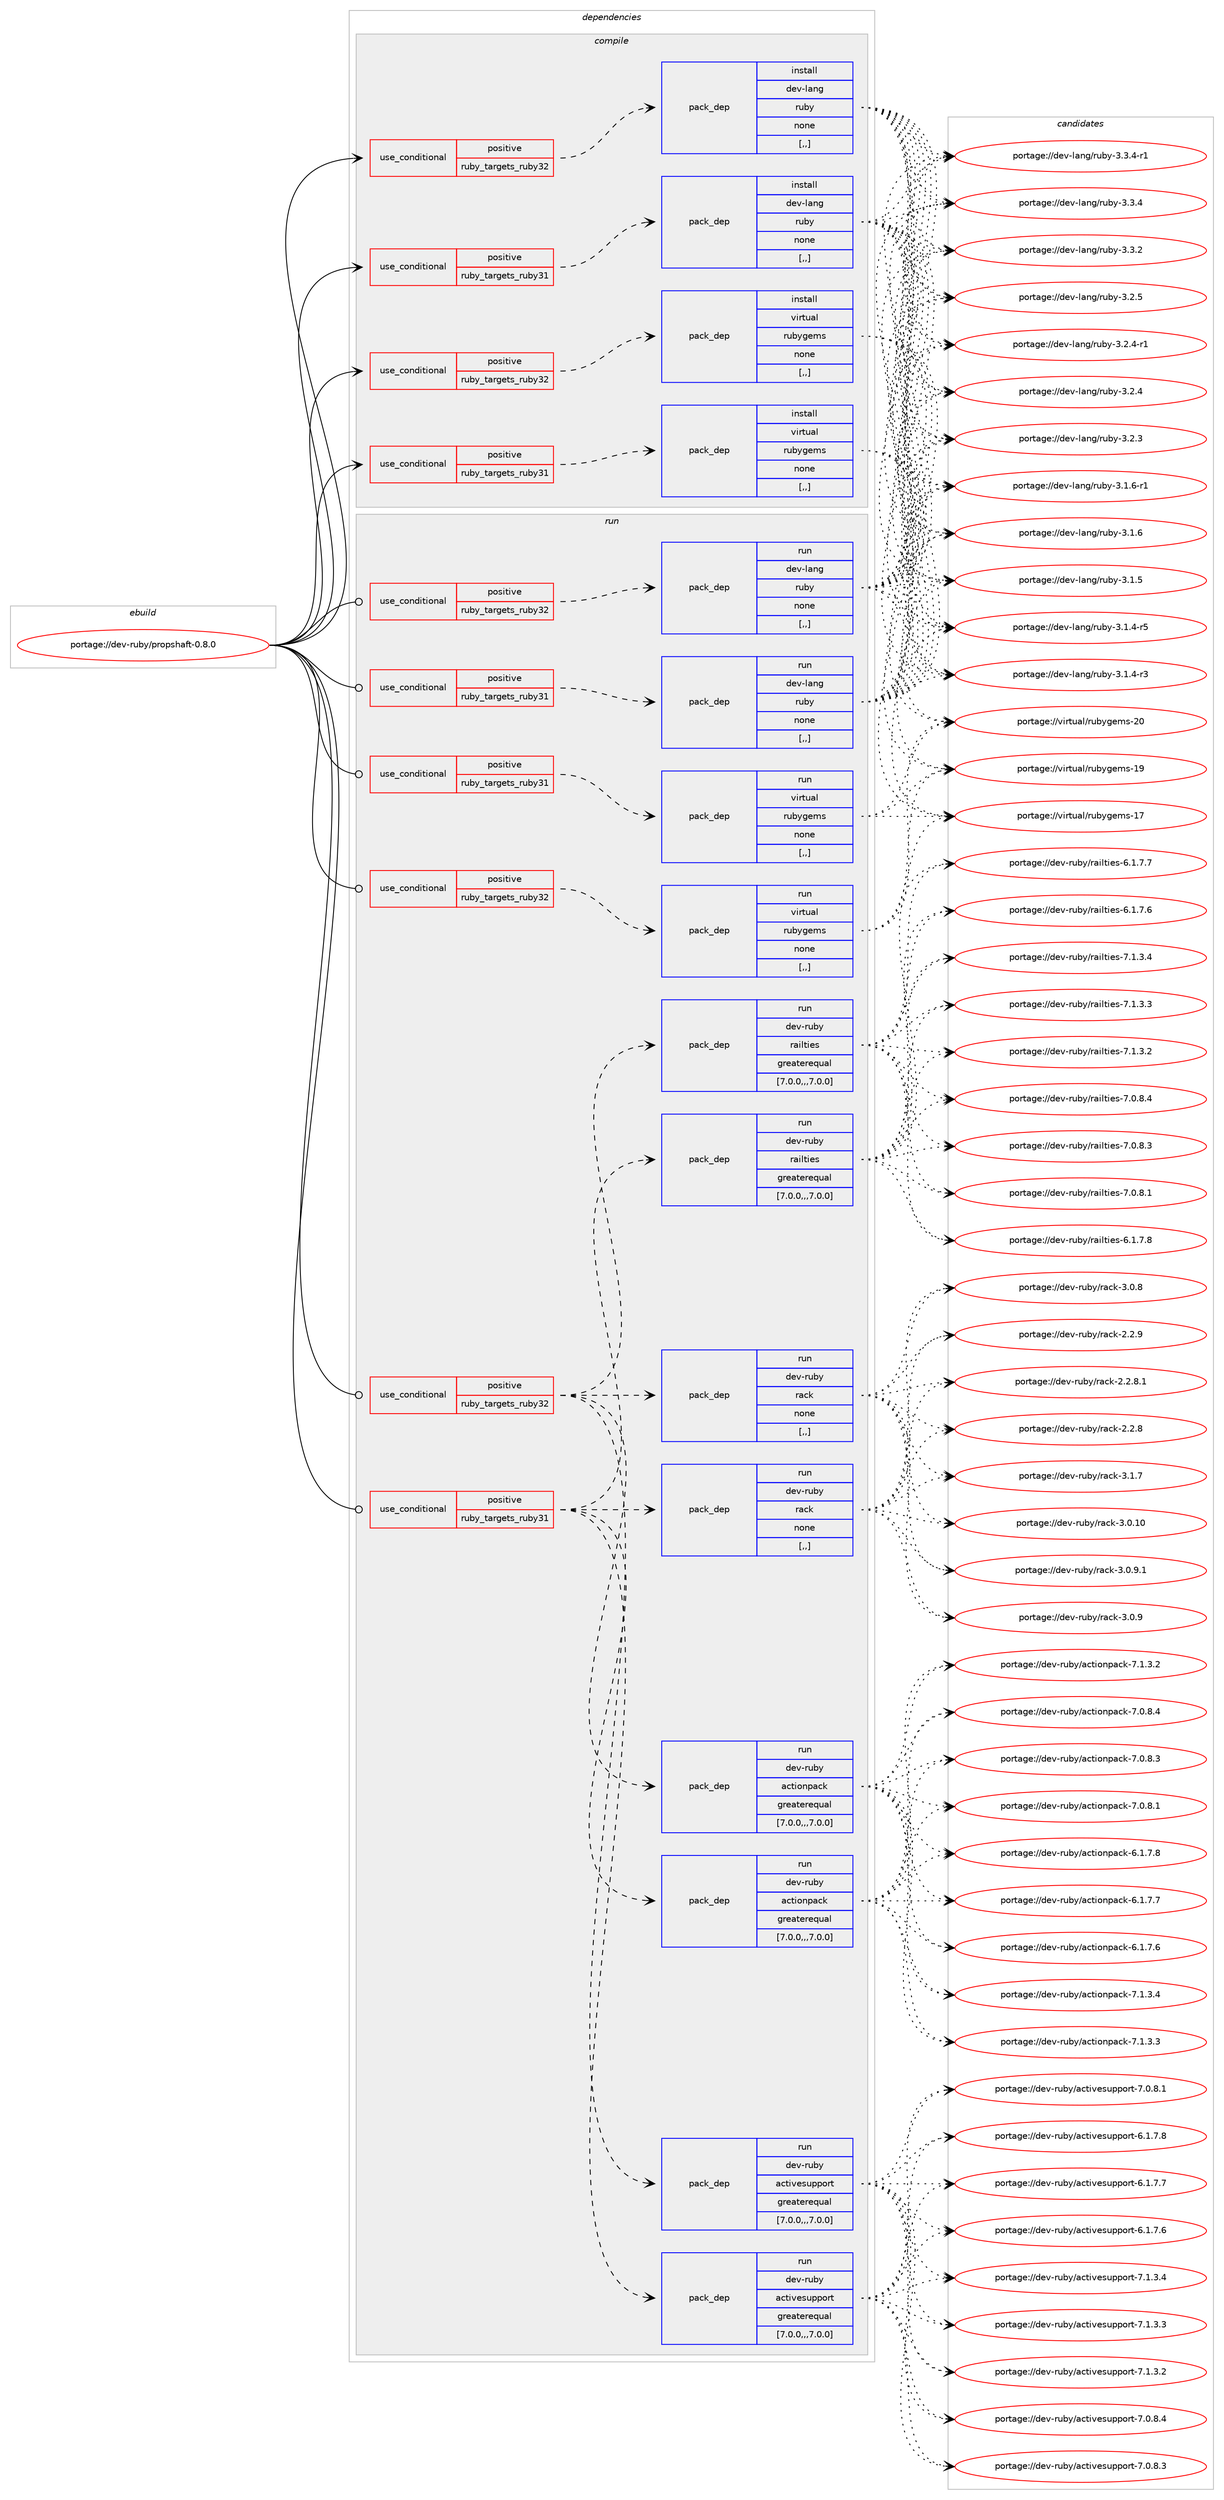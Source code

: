 digraph prolog {

# *************
# Graph options
# *************

newrank=true;
concentrate=true;
compound=true;
graph [rankdir=LR,fontname=Helvetica,fontsize=10,ranksep=1.5];#, ranksep=2.5, nodesep=0.2];
edge  [arrowhead=vee];
node  [fontname=Helvetica,fontsize=10];

# **********
# The ebuild
# **********

subgraph cluster_leftcol {
color=gray;
label=<<i>ebuild</i>>;
id [label="portage://dev-ruby/propshaft-0.8.0", color=red, width=4, href="../dev-ruby/propshaft-0.8.0.svg"];
}

# ****************
# The dependencies
# ****************

subgraph cluster_midcol {
color=gray;
label=<<i>dependencies</i>>;
subgraph cluster_compile {
fillcolor="#eeeeee";
style=filled;
label=<<i>compile</i>>;
subgraph cond52772 {
dependency194699 [label=<<TABLE BORDER="0" CELLBORDER="1" CELLSPACING="0" CELLPADDING="4"><TR><TD ROWSPAN="3" CELLPADDING="10">use_conditional</TD></TR><TR><TD>positive</TD></TR><TR><TD>ruby_targets_ruby31</TD></TR></TABLE>>, shape=none, color=red];
subgraph pack140574 {
dependency194700 [label=<<TABLE BORDER="0" CELLBORDER="1" CELLSPACING="0" CELLPADDING="4" WIDTH="220"><TR><TD ROWSPAN="6" CELLPADDING="30">pack_dep</TD></TR><TR><TD WIDTH="110">install</TD></TR><TR><TD>dev-lang</TD></TR><TR><TD>ruby</TD></TR><TR><TD>none</TD></TR><TR><TD>[,,]</TD></TR></TABLE>>, shape=none, color=blue];
}
dependency194699:e -> dependency194700:w [weight=20,style="dashed",arrowhead="vee"];
}
id:e -> dependency194699:w [weight=20,style="solid",arrowhead="vee"];
subgraph cond52773 {
dependency194701 [label=<<TABLE BORDER="0" CELLBORDER="1" CELLSPACING="0" CELLPADDING="4"><TR><TD ROWSPAN="3" CELLPADDING="10">use_conditional</TD></TR><TR><TD>positive</TD></TR><TR><TD>ruby_targets_ruby31</TD></TR></TABLE>>, shape=none, color=red];
subgraph pack140575 {
dependency194702 [label=<<TABLE BORDER="0" CELLBORDER="1" CELLSPACING="0" CELLPADDING="4" WIDTH="220"><TR><TD ROWSPAN="6" CELLPADDING="30">pack_dep</TD></TR><TR><TD WIDTH="110">install</TD></TR><TR><TD>virtual</TD></TR><TR><TD>rubygems</TD></TR><TR><TD>none</TD></TR><TR><TD>[,,]</TD></TR></TABLE>>, shape=none, color=blue];
}
dependency194701:e -> dependency194702:w [weight=20,style="dashed",arrowhead="vee"];
}
id:e -> dependency194701:w [weight=20,style="solid",arrowhead="vee"];
subgraph cond52774 {
dependency194703 [label=<<TABLE BORDER="0" CELLBORDER="1" CELLSPACING="0" CELLPADDING="4"><TR><TD ROWSPAN="3" CELLPADDING="10">use_conditional</TD></TR><TR><TD>positive</TD></TR><TR><TD>ruby_targets_ruby32</TD></TR></TABLE>>, shape=none, color=red];
subgraph pack140576 {
dependency194704 [label=<<TABLE BORDER="0" CELLBORDER="1" CELLSPACING="0" CELLPADDING="4" WIDTH="220"><TR><TD ROWSPAN="6" CELLPADDING="30">pack_dep</TD></TR><TR><TD WIDTH="110">install</TD></TR><TR><TD>dev-lang</TD></TR><TR><TD>ruby</TD></TR><TR><TD>none</TD></TR><TR><TD>[,,]</TD></TR></TABLE>>, shape=none, color=blue];
}
dependency194703:e -> dependency194704:w [weight=20,style="dashed",arrowhead="vee"];
}
id:e -> dependency194703:w [weight=20,style="solid",arrowhead="vee"];
subgraph cond52775 {
dependency194705 [label=<<TABLE BORDER="0" CELLBORDER="1" CELLSPACING="0" CELLPADDING="4"><TR><TD ROWSPAN="3" CELLPADDING="10">use_conditional</TD></TR><TR><TD>positive</TD></TR><TR><TD>ruby_targets_ruby32</TD></TR></TABLE>>, shape=none, color=red];
subgraph pack140577 {
dependency194706 [label=<<TABLE BORDER="0" CELLBORDER="1" CELLSPACING="0" CELLPADDING="4" WIDTH="220"><TR><TD ROWSPAN="6" CELLPADDING="30">pack_dep</TD></TR><TR><TD WIDTH="110">install</TD></TR><TR><TD>virtual</TD></TR><TR><TD>rubygems</TD></TR><TR><TD>none</TD></TR><TR><TD>[,,]</TD></TR></TABLE>>, shape=none, color=blue];
}
dependency194705:e -> dependency194706:w [weight=20,style="dashed",arrowhead="vee"];
}
id:e -> dependency194705:w [weight=20,style="solid",arrowhead="vee"];
}
subgraph cluster_compileandrun {
fillcolor="#eeeeee";
style=filled;
label=<<i>compile and run</i>>;
}
subgraph cluster_run {
fillcolor="#eeeeee";
style=filled;
label=<<i>run</i>>;
subgraph cond52776 {
dependency194707 [label=<<TABLE BORDER="0" CELLBORDER="1" CELLSPACING="0" CELLPADDING="4"><TR><TD ROWSPAN="3" CELLPADDING="10">use_conditional</TD></TR><TR><TD>positive</TD></TR><TR><TD>ruby_targets_ruby31</TD></TR></TABLE>>, shape=none, color=red];
subgraph pack140578 {
dependency194708 [label=<<TABLE BORDER="0" CELLBORDER="1" CELLSPACING="0" CELLPADDING="4" WIDTH="220"><TR><TD ROWSPAN="6" CELLPADDING="30">pack_dep</TD></TR><TR><TD WIDTH="110">run</TD></TR><TR><TD>dev-lang</TD></TR><TR><TD>ruby</TD></TR><TR><TD>none</TD></TR><TR><TD>[,,]</TD></TR></TABLE>>, shape=none, color=blue];
}
dependency194707:e -> dependency194708:w [weight=20,style="dashed",arrowhead="vee"];
}
id:e -> dependency194707:w [weight=20,style="solid",arrowhead="odot"];
subgraph cond52777 {
dependency194709 [label=<<TABLE BORDER="0" CELLBORDER="1" CELLSPACING="0" CELLPADDING="4"><TR><TD ROWSPAN="3" CELLPADDING="10">use_conditional</TD></TR><TR><TD>positive</TD></TR><TR><TD>ruby_targets_ruby31</TD></TR></TABLE>>, shape=none, color=red];
subgraph pack140579 {
dependency194710 [label=<<TABLE BORDER="0" CELLBORDER="1" CELLSPACING="0" CELLPADDING="4" WIDTH="220"><TR><TD ROWSPAN="6" CELLPADDING="30">pack_dep</TD></TR><TR><TD WIDTH="110">run</TD></TR><TR><TD>dev-ruby</TD></TR><TR><TD>actionpack</TD></TR><TR><TD>greaterequal</TD></TR><TR><TD>[7.0.0,,,7.0.0]</TD></TR></TABLE>>, shape=none, color=blue];
}
dependency194709:e -> dependency194710:w [weight=20,style="dashed",arrowhead="vee"];
subgraph pack140580 {
dependency194711 [label=<<TABLE BORDER="0" CELLBORDER="1" CELLSPACING="0" CELLPADDING="4" WIDTH="220"><TR><TD ROWSPAN="6" CELLPADDING="30">pack_dep</TD></TR><TR><TD WIDTH="110">run</TD></TR><TR><TD>dev-ruby</TD></TR><TR><TD>activesupport</TD></TR><TR><TD>greaterequal</TD></TR><TR><TD>[7.0.0,,,7.0.0]</TD></TR></TABLE>>, shape=none, color=blue];
}
dependency194709:e -> dependency194711:w [weight=20,style="dashed",arrowhead="vee"];
subgraph pack140581 {
dependency194712 [label=<<TABLE BORDER="0" CELLBORDER="1" CELLSPACING="0" CELLPADDING="4" WIDTH="220"><TR><TD ROWSPAN="6" CELLPADDING="30">pack_dep</TD></TR><TR><TD WIDTH="110">run</TD></TR><TR><TD>dev-ruby</TD></TR><TR><TD>rack</TD></TR><TR><TD>none</TD></TR><TR><TD>[,,]</TD></TR></TABLE>>, shape=none, color=blue];
}
dependency194709:e -> dependency194712:w [weight=20,style="dashed",arrowhead="vee"];
subgraph pack140582 {
dependency194713 [label=<<TABLE BORDER="0" CELLBORDER="1" CELLSPACING="0" CELLPADDING="4" WIDTH="220"><TR><TD ROWSPAN="6" CELLPADDING="30">pack_dep</TD></TR><TR><TD WIDTH="110">run</TD></TR><TR><TD>dev-ruby</TD></TR><TR><TD>railties</TD></TR><TR><TD>greaterequal</TD></TR><TR><TD>[7.0.0,,,7.0.0]</TD></TR></TABLE>>, shape=none, color=blue];
}
dependency194709:e -> dependency194713:w [weight=20,style="dashed",arrowhead="vee"];
}
id:e -> dependency194709:w [weight=20,style="solid",arrowhead="odot"];
subgraph cond52778 {
dependency194714 [label=<<TABLE BORDER="0" CELLBORDER="1" CELLSPACING="0" CELLPADDING="4"><TR><TD ROWSPAN="3" CELLPADDING="10">use_conditional</TD></TR><TR><TD>positive</TD></TR><TR><TD>ruby_targets_ruby31</TD></TR></TABLE>>, shape=none, color=red];
subgraph pack140583 {
dependency194715 [label=<<TABLE BORDER="0" CELLBORDER="1" CELLSPACING="0" CELLPADDING="4" WIDTH="220"><TR><TD ROWSPAN="6" CELLPADDING="30">pack_dep</TD></TR><TR><TD WIDTH="110">run</TD></TR><TR><TD>virtual</TD></TR><TR><TD>rubygems</TD></TR><TR><TD>none</TD></TR><TR><TD>[,,]</TD></TR></TABLE>>, shape=none, color=blue];
}
dependency194714:e -> dependency194715:w [weight=20,style="dashed",arrowhead="vee"];
}
id:e -> dependency194714:w [weight=20,style="solid",arrowhead="odot"];
subgraph cond52779 {
dependency194716 [label=<<TABLE BORDER="0" CELLBORDER="1" CELLSPACING="0" CELLPADDING="4"><TR><TD ROWSPAN="3" CELLPADDING="10">use_conditional</TD></TR><TR><TD>positive</TD></TR><TR><TD>ruby_targets_ruby32</TD></TR></TABLE>>, shape=none, color=red];
subgraph pack140584 {
dependency194717 [label=<<TABLE BORDER="0" CELLBORDER="1" CELLSPACING="0" CELLPADDING="4" WIDTH="220"><TR><TD ROWSPAN="6" CELLPADDING="30">pack_dep</TD></TR><TR><TD WIDTH="110">run</TD></TR><TR><TD>dev-lang</TD></TR><TR><TD>ruby</TD></TR><TR><TD>none</TD></TR><TR><TD>[,,]</TD></TR></TABLE>>, shape=none, color=blue];
}
dependency194716:e -> dependency194717:w [weight=20,style="dashed",arrowhead="vee"];
}
id:e -> dependency194716:w [weight=20,style="solid",arrowhead="odot"];
subgraph cond52780 {
dependency194718 [label=<<TABLE BORDER="0" CELLBORDER="1" CELLSPACING="0" CELLPADDING="4"><TR><TD ROWSPAN="3" CELLPADDING="10">use_conditional</TD></TR><TR><TD>positive</TD></TR><TR><TD>ruby_targets_ruby32</TD></TR></TABLE>>, shape=none, color=red];
subgraph pack140585 {
dependency194719 [label=<<TABLE BORDER="0" CELLBORDER="1" CELLSPACING="0" CELLPADDING="4" WIDTH="220"><TR><TD ROWSPAN="6" CELLPADDING="30">pack_dep</TD></TR><TR><TD WIDTH="110">run</TD></TR><TR><TD>dev-ruby</TD></TR><TR><TD>actionpack</TD></TR><TR><TD>greaterequal</TD></TR><TR><TD>[7.0.0,,,7.0.0]</TD></TR></TABLE>>, shape=none, color=blue];
}
dependency194718:e -> dependency194719:w [weight=20,style="dashed",arrowhead="vee"];
subgraph pack140586 {
dependency194720 [label=<<TABLE BORDER="0" CELLBORDER="1" CELLSPACING="0" CELLPADDING="4" WIDTH="220"><TR><TD ROWSPAN="6" CELLPADDING="30">pack_dep</TD></TR><TR><TD WIDTH="110">run</TD></TR><TR><TD>dev-ruby</TD></TR><TR><TD>activesupport</TD></TR><TR><TD>greaterequal</TD></TR><TR><TD>[7.0.0,,,7.0.0]</TD></TR></TABLE>>, shape=none, color=blue];
}
dependency194718:e -> dependency194720:w [weight=20,style="dashed",arrowhead="vee"];
subgraph pack140587 {
dependency194721 [label=<<TABLE BORDER="0" CELLBORDER="1" CELLSPACING="0" CELLPADDING="4" WIDTH="220"><TR><TD ROWSPAN="6" CELLPADDING="30">pack_dep</TD></TR><TR><TD WIDTH="110">run</TD></TR><TR><TD>dev-ruby</TD></TR><TR><TD>rack</TD></TR><TR><TD>none</TD></TR><TR><TD>[,,]</TD></TR></TABLE>>, shape=none, color=blue];
}
dependency194718:e -> dependency194721:w [weight=20,style="dashed",arrowhead="vee"];
subgraph pack140588 {
dependency194722 [label=<<TABLE BORDER="0" CELLBORDER="1" CELLSPACING="0" CELLPADDING="4" WIDTH="220"><TR><TD ROWSPAN="6" CELLPADDING="30">pack_dep</TD></TR><TR><TD WIDTH="110">run</TD></TR><TR><TD>dev-ruby</TD></TR><TR><TD>railties</TD></TR><TR><TD>greaterequal</TD></TR><TR><TD>[7.0.0,,,7.0.0]</TD></TR></TABLE>>, shape=none, color=blue];
}
dependency194718:e -> dependency194722:w [weight=20,style="dashed",arrowhead="vee"];
}
id:e -> dependency194718:w [weight=20,style="solid",arrowhead="odot"];
subgraph cond52781 {
dependency194723 [label=<<TABLE BORDER="0" CELLBORDER="1" CELLSPACING="0" CELLPADDING="4"><TR><TD ROWSPAN="3" CELLPADDING="10">use_conditional</TD></TR><TR><TD>positive</TD></TR><TR><TD>ruby_targets_ruby32</TD></TR></TABLE>>, shape=none, color=red];
subgraph pack140589 {
dependency194724 [label=<<TABLE BORDER="0" CELLBORDER="1" CELLSPACING="0" CELLPADDING="4" WIDTH="220"><TR><TD ROWSPAN="6" CELLPADDING="30">pack_dep</TD></TR><TR><TD WIDTH="110">run</TD></TR><TR><TD>virtual</TD></TR><TR><TD>rubygems</TD></TR><TR><TD>none</TD></TR><TR><TD>[,,]</TD></TR></TABLE>>, shape=none, color=blue];
}
dependency194723:e -> dependency194724:w [weight=20,style="dashed",arrowhead="vee"];
}
id:e -> dependency194723:w [weight=20,style="solid",arrowhead="odot"];
}
}

# **************
# The candidates
# **************

subgraph cluster_choices {
rank=same;
color=gray;
label=<<i>candidates</i>>;

subgraph choice140574 {
color=black;
nodesep=1;
choice100101118451089711010347114117981214551465146524511449 [label="portage://dev-lang/ruby-3.3.4-r1", color=red, width=4,href="../dev-lang/ruby-3.3.4-r1.svg"];
choice10010111845108971101034711411798121455146514652 [label="portage://dev-lang/ruby-3.3.4", color=red, width=4,href="../dev-lang/ruby-3.3.4.svg"];
choice10010111845108971101034711411798121455146514650 [label="portage://dev-lang/ruby-3.3.2", color=red, width=4,href="../dev-lang/ruby-3.3.2.svg"];
choice10010111845108971101034711411798121455146504653 [label="portage://dev-lang/ruby-3.2.5", color=red, width=4,href="../dev-lang/ruby-3.2.5.svg"];
choice100101118451089711010347114117981214551465046524511449 [label="portage://dev-lang/ruby-3.2.4-r1", color=red, width=4,href="../dev-lang/ruby-3.2.4-r1.svg"];
choice10010111845108971101034711411798121455146504652 [label="portage://dev-lang/ruby-3.2.4", color=red, width=4,href="../dev-lang/ruby-3.2.4.svg"];
choice10010111845108971101034711411798121455146504651 [label="portage://dev-lang/ruby-3.2.3", color=red, width=4,href="../dev-lang/ruby-3.2.3.svg"];
choice100101118451089711010347114117981214551464946544511449 [label="portage://dev-lang/ruby-3.1.6-r1", color=red, width=4,href="../dev-lang/ruby-3.1.6-r1.svg"];
choice10010111845108971101034711411798121455146494654 [label="portage://dev-lang/ruby-3.1.6", color=red, width=4,href="../dev-lang/ruby-3.1.6.svg"];
choice10010111845108971101034711411798121455146494653 [label="portage://dev-lang/ruby-3.1.5", color=red, width=4,href="../dev-lang/ruby-3.1.5.svg"];
choice100101118451089711010347114117981214551464946524511453 [label="portage://dev-lang/ruby-3.1.4-r5", color=red, width=4,href="../dev-lang/ruby-3.1.4-r5.svg"];
choice100101118451089711010347114117981214551464946524511451 [label="portage://dev-lang/ruby-3.1.4-r3", color=red, width=4,href="../dev-lang/ruby-3.1.4-r3.svg"];
dependency194700:e -> choice100101118451089711010347114117981214551465146524511449:w [style=dotted,weight="100"];
dependency194700:e -> choice10010111845108971101034711411798121455146514652:w [style=dotted,weight="100"];
dependency194700:e -> choice10010111845108971101034711411798121455146514650:w [style=dotted,weight="100"];
dependency194700:e -> choice10010111845108971101034711411798121455146504653:w [style=dotted,weight="100"];
dependency194700:e -> choice100101118451089711010347114117981214551465046524511449:w [style=dotted,weight="100"];
dependency194700:e -> choice10010111845108971101034711411798121455146504652:w [style=dotted,weight="100"];
dependency194700:e -> choice10010111845108971101034711411798121455146504651:w [style=dotted,weight="100"];
dependency194700:e -> choice100101118451089711010347114117981214551464946544511449:w [style=dotted,weight="100"];
dependency194700:e -> choice10010111845108971101034711411798121455146494654:w [style=dotted,weight="100"];
dependency194700:e -> choice10010111845108971101034711411798121455146494653:w [style=dotted,weight="100"];
dependency194700:e -> choice100101118451089711010347114117981214551464946524511453:w [style=dotted,weight="100"];
dependency194700:e -> choice100101118451089711010347114117981214551464946524511451:w [style=dotted,weight="100"];
}
subgraph choice140575 {
color=black;
nodesep=1;
choice118105114116117971084711411798121103101109115455048 [label="portage://virtual/rubygems-20", color=red, width=4,href="../virtual/rubygems-20.svg"];
choice118105114116117971084711411798121103101109115454957 [label="portage://virtual/rubygems-19", color=red, width=4,href="../virtual/rubygems-19.svg"];
choice118105114116117971084711411798121103101109115454955 [label="portage://virtual/rubygems-17", color=red, width=4,href="../virtual/rubygems-17.svg"];
dependency194702:e -> choice118105114116117971084711411798121103101109115455048:w [style=dotted,weight="100"];
dependency194702:e -> choice118105114116117971084711411798121103101109115454957:w [style=dotted,weight="100"];
dependency194702:e -> choice118105114116117971084711411798121103101109115454955:w [style=dotted,weight="100"];
}
subgraph choice140576 {
color=black;
nodesep=1;
choice100101118451089711010347114117981214551465146524511449 [label="portage://dev-lang/ruby-3.3.4-r1", color=red, width=4,href="../dev-lang/ruby-3.3.4-r1.svg"];
choice10010111845108971101034711411798121455146514652 [label="portage://dev-lang/ruby-3.3.4", color=red, width=4,href="../dev-lang/ruby-3.3.4.svg"];
choice10010111845108971101034711411798121455146514650 [label="portage://dev-lang/ruby-3.3.2", color=red, width=4,href="../dev-lang/ruby-3.3.2.svg"];
choice10010111845108971101034711411798121455146504653 [label="portage://dev-lang/ruby-3.2.5", color=red, width=4,href="../dev-lang/ruby-3.2.5.svg"];
choice100101118451089711010347114117981214551465046524511449 [label="portage://dev-lang/ruby-3.2.4-r1", color=red, width=4,href="../dev-lang/ruby-3.2.4-r1.svg"];
choice10010111845108971101034711411798121455146504652 [label="portage://dev-lang/ruby-3.2.4", color=red, width=4,href="../dev-lang/ruby-3.2.4.svg"];
choice10010111845108971101034711411798121455146504651 [label="portage://dev-lang/ruby-3.2.3", color=red, width=4,href="../dev-lang/ruby-3.2.3.svg"];
choice100101118451089711010347114117981214551464946544511449 [label="portage://dev-lang/ruby-3.1.6-r1", color=red, width=4,href="../dev-lang/ruby-3.1.6-r1.svg"];
choice10010111845108971101034711411798121455146494654 [label="portage://dev-lang/ruby-3.1.6", color=red, width=4,href="../dev-lang/ruby-3.1.6.svg"];
choice10010111845108971101034711411798121455146494653 [label="portage://dev-lang/ruby-3.1.5", color=red, width=4,href="../dev-lang/ruby-3.1.5.svg"];
choice100101118451089711010347114117981214551464946524511453 [label="portage://dev-lang/ruby-3.1.4-r5", color=red, width=4,href="../dev-lang/ruby-3.1.4-r5.svg"];
choice100101118451089711010347114117981214551464946524511451 [label="portage://dev-lang/ruby-3.1.4-r3", color=red, width=4,href="../dev-lang/ruby-3.1.4-r3.svg"];
dependency194704:e -> choice100101118451089711010347114117981214551465146524511449:w [style=dotted,weight="100"];
dependency194704:e -> choice10010111845108971101034711411798121455146514652:w [style=dotted,weight="100"];
dependency194704:e -> choice10010111845108971101034711411798121455146514650:w [style=dotted,weight="100"];
dependency194704:e -> choice10010111845108971101034711411798121455146504653:w [style=dotted,weight="100"];
dependency194704:e -> choice100101118451089711010347114117981214551465046524511449:w [style=dotted,weight="100"];
dependency194704:e -> choice10010111845108971101034711411798121455146504652:w [style=dotted,weight="100"];
dependency194704:e -> choice10010111845108971101034711411798121455146504651:w [style=dotted,weight="100"];
dependency194704:e -> choice100101118451089711010347114117981214551464946544511449:w [style=dotted,weight="100"];
dependency194704:e -> choice10010111845108971101034711411798121455146494654:w [style=dotted,weight="100"];
dependency194704:e -> choice10010111845108971101034711411798121455146494653:w [style=dotted,weight="100"];
dependency194704:e -> choice100101118451089711010347114117981214551464946524511453:w [style=dotted,weight="100"];
dependency194704:e -> choice100101118451089711010347114117981214551464946524511451:w [style=dotted,weight="100"];
}
subgraph choice140577 {
color=black;
nodesep=1;
choice118105114116117971084711411798121103101109115455048 [label="portage://virtual/rubygems-20", color=red, width=4,href="../virtual/rubygems-20.svg"];
choice118105114116117971084711411798121103101109115454957 [label="portage://virtual/rubygems-19", color=red, width=4,href="../virtual/rubygems-19.svg"];
choice118105114116117971084711411798121103101109115454955 [label="portage://virtual/rubygems-17", color=red, width=4,href="../virtual/rubygems-17.svg"];
dependency194706:e -> choice118105114116117971084711411798121103101109115455048:w [style=dotted,weight="100"];
dependency194706:e -> choice118105114116117971084711411798121103101109115454957:w [style=dotted,weight="100"];
dependency194706:e -> choice118105114116117971084711411798121103101109115454955:w [style=dotted,weight="100"];
}
subgraph choice140578 {
color=black;
nodesep=1;
choice100101118451089711010347114117981214551465146524511449 [label="portage://dev-lang/ruby-3.3.4-r1", color=red, width=4,href="../dev-lang/ruby-3.3.4-r1.svg"];
choice10010111845108971101034711411798121455146514652 [label="portage://dev-lang/ruby-3.3.4", color=red, width=4,href="../dev-lang/ruby-3.3.4.svg"];
choice10010111845108971101034711411798121455146514650 [label="portage://dev-lang/ruby-3.3.2", color=red, width=4,href="../dev-lang/ruby-3.3.2.svg"];
choice10010111845108971101034711411798121455146504653 [label="portage://dev-lang/ruby-3.2.5", color=red, width=4,href="../dev-lang/ruby-3.2.5.svg"];
choice100101118451089711010347114117981214551465046524511449 [label="portage://dev-lang/ruby-3.2.4-r1", color=red, width=4,href="../dev-lang/ruby-3.2.4-r1.svg"];
choice10010111845108971101034711411798121455146504652 [label="portage://dev-lang/ruby-3.2.4", color=red, width=4,href="../dev-lang/ruby-3.2.4.svg"];
choice10010111845108971101034711411798121455146504651 [label="portage://dev-lang/ruby-3.2.3", color=red, width=4,href="../dev-lang/ruby-3.2.3.svg"];
choice100101118451089711010347114117981214551464946544511449 [label="portage://dev-lang/ruby-3.1.6-r1", color=red, width=4,href="../dev-lang/ruby-3.1.6-r1.svg"];
choice10010111845108971101034711411798121455146494654 [label="portage://dev-lang/ruby-3.1.6", color=red, width=4,href="../dev-lang/ruby-3.1.6.svg"];
choice10010111845108971101034711411798121455146494653 [label="portage://dev-lang/ruby-3.1.5", color=red, width=4,href="../dev-lang/ruby-3.1.5.svg"];
choice100101118451089711010347114117981214551464946524511453 [label="portage://dev-lang/ruby-3.1.4-r5", color=red, width=4,href="../dev-lang/ruby-3.1.4-r5.svg"];
choice100101118451089711010347114117981214551464946524511451 [label="portage://dev-lang/ruby-3.1.4-r3", color=red, width=4,href="../dev-lang/ruby-3.1.4-r3.svg"];
dependency194708:e -> choice100101118451089711010347114117981214551465146524511449:w [style=dotted,weight="100"];
dependency194708:e -> choice10010111845108971101034711411798121455146514652:w [style=dotted,weight="100"];
dependency194708:e -> choice10010111845108971101034711411798121455146514650:w [style=dotted,weight="100"];
dependency194708:e -> choice10010111845108971101034711411798121455146504653:w [style=dotted,weight="100"];
dependency194708:e -> choice100101118451089711010347114117981214551465046524511449:w [style=dotted,weight="100"];
dependency194708:e -> choice10010111845108971101034711411798121455146504652:w [style=dotted,weight="100"];
dependency194708:e -> choice10010111845108971101034711411798121455146504651:w [style=dotted,weight="100"];
dependency194708:e -> choice100101118451089711010347114117981214551464946544511449:w [style=dotted,weight="100"];
dependency194708:e -> choice10010111845108971101034711411798121455146494654:w [style=dotted,weight="100"];
dependency194708:e -> choice10010111845108971101034711411798121455146494653:w [style=dotted,weight="100"];
dependency194708:e -> choice100101118451089711010347114117981214551464946524511453:w [style=dotted,weight="100"];
dependency194708:e -> choice100101118451089711010347114117981214551464946524511451:w [style=dotted,weight="100"];
}
subgraph choice140579 {
color=black;
nodesep=1;
choice100101118451141179812147979911610511111011297991074555464946514652 [label="portage://dev-ruby/actionpack-7.1.3.4", color=red, width=4,href="../dev-ruby/actionpack-7.1.3.4.svg"];
choice100101118451141179812147979911610511111011297991074555464946514651 [label="portage://dev-ruby/actionpack-7.1.3.3", color=red, width=4,href="../dev-ruby/actionpack-7.1.3.3.svg"];
choice100101118451141179812147979911610511111011297991074555464946514650 [label="portage://dev-ruby/actionpack-7.1.3.2", color=red, width=4,href="../dev-ruby/actionpack-7.1.3.2.svg"];
choice100101118451141179812147979911610511111011297991074555464846564652 [label="portage://dev-ruby/actionpack-7.0.8.4", color=red, width=4,href="../dev-ruby/actionpack-7.0.8.4.svg"];
choice100101118451141179812147979911610511111011297991074555464846564651 [label="portage://dev-ruby/actionpack-7.0.8.3", color=red, width=4,href="../dev-ruby/actionpack-7.0.8.3.svg"];
choice100101118451141179812147979911610511111011297991074555464846564649 [label="portage://dev-ruby/actionpack-7.0.8.1", color=red, width=4,href="../dev-ruby/actionpack-7.0.8.1.svg"];
choice100101118451141179812147979911610511111011297991074554464946554656 [label="portage://dev-ruby/actionpack-6.1.7.8", color=red, width=4,href="../dev-ruby/actionpack-6.1.7.8.svg"];
choice100101118451141179812147979911610511111011297991074554464946554655 [label="portage://dev-ruby/actionpack-6.1.7.7", color=red, width=4,href="../dev-ruby/actionpack-6.1.7.7.svg"];
choice100101118451141179812147979911610511111011297991074554464946554654 [label="portage://dev-ruby/actionpack-6.1.7.6", color=red, width=4,href="../dev-ruby/actionpack-6.1.7.6.svg"];
dependency194710:e -> choice100101118451141179812147979911610511111011297991074555464946514652:w [style=dotted,weight="100"];
dependency194710:e -> choice100101118451141179812147979911610511111011297991074555464946514651:w [style=dotted,weight="100"];
dependency194710:e -> choice100101118451141179812147979911610511111011297991074555464946514650:w [style=dotted,weight="100"];
dependency194710:e -> choice100101118451141179812147979911610511111011297991074555464846564652:w [style=dotted,weight="100"];
dependency194710:e -> choice100101118451141179812147979911610511111011297991074555464846564651:w [style=dotted,weight="100"];
dependency194710:e -> choice100101118451141179812147979911610511111011297991074555464846564649:w [style=dotted,weight="100"];
dependency194710:e -> choice100101118451141179812147979911610511111011297991074554464946554656:w [style=dotted,weight="100"];
dependency194710:e -> choice100101118451141179812147979911610511111011297991074554464946554655:w [style=dotted,weight="100"];
dependency194710:e -> choice100101118451141179812147979911610511111011297991074554464946554654:w [style=dotted,weight="100"];
}
subgraph choice140580 {
color=black;
nodesep=1;
choice10010111845114117981214797991161051181011151171121121111141164555464946514652 [label="portage://dev-ruby/activesupport-7.1.3.4", color=red, width=4,href="../dev-ruby/activesupport-7.1.3.4.svg"];
choice10010111845114117981214797991161051181011151171121121111141164555464946514651 [label="portage://dev-ruby/activesupport-7.1.3.3", color=red, width=4,href="../dev-ruby/activesupport-7.1.3.3.svg"];
choice10010111845114117981214797991161051181011151171121121111141164555464946514650 [label="portage://dev-ruby/activesupport-7.1.3.2", color=red, width=4,href="../dev-ruby/activesupport-7.1.3.2.svg"];
choice10010111845114117981214797991161051181011151171121121111141164555464846564652 [label="portage://dev-ruby/activesupport-7.0.8.4", color=red, width=4,href="../dev-ruby/activesupport-7.0.8.4.svg"];
choice10010111845114117981214797991161051181011151171121121111141164555464846564651 [label="portage://dev-ruby/activesupport-7.0.8.3", color=red, width=4,href="../dev-ruby/activesupport-7.0.8.3.svg"];
choice10010111845114117981214797991161051181011151171121121111141164555464846564649 [label="portage://dev-ruby/activesupport-7.0.8.1", color=red, width=4,href="../dev-ruby/activesupport-7.0.8.1.svg"];
choice10010111845114117981214797991161051181011151171121121111141164554464946554656 [label="portage://dev-ruby/activesupport-6.1.7.8", color=red, width=4,href="../dev-ruby/activesupport-6.1.7.8.svg"];
choice10010111845114117981214797991161051181011151171121121111141164554464946554655 [label="portage://dev-ruby/activesupport-6.1.7.7", color=red, width=4,href="../dev-ruby/activesupport-6.1.7.7.svg"];
choice10010111845114117981214797991161051181011151171121121111141164554464946554654 [label="portage://dev-ruby/activesupport-6.1.7.6", color=red, width=4,href="../dev-ruby/activesupport-6.1.7.6.svg"];
dependency194711:e -> choice10010111845114117981214797991161051181011151171121121111141164555464946514652:w [style=dotted,weight="100"];
dependency194711:e -> choice10010111845114117981214797991161051181011151171121121111141164555464946514651:w [style=dotted,weight="100"];
dependency194711:e -> choice10010111845114117981214797991161051181011151171121121111141164555464946514650:w [style=dotted,weight="100"];
dependency194711:e -> choice10010111845114117981214797991161051181011151171121121111141164555464846564652:w [style=dotted,weight="100"];
dependency194711:e -> choice10010111845114117981214797991161051181011151171121121111141164555464846564651:w [style=dotted,weight="100"];
dependency194711:e -> choice10010111845114117981214797991161051181011151171121121111141164555464846564649:w [style=dotted,weight="100"];
dependency194711:e -> choice10010111845114117981214797991161051181011151171121121111141164554464946554656:w [style=dotted,weight="100"];
dependency194711:e -> choice10010111845114117981214797991161051181011151171121121111141164554464946554655:w [style=dotted,weight="100"];
dependency194711:e -> choice10010111845114117981214797991161051181011151171121121111141164554464946554654:w [style=dotted,weight="100"];
}
subgraph choice140581 {
color=black;
nodesep=1;
choice1001011184511411798121471149799107455146494655 [label="portage://dev-ruby/rack-3.1.7", color=red, width=4,href="../dev-ruby/rack-3.1.7.svg"];
choice100101118451141179812147114979910745514648464948 [label="portage://dev-ruby/rack-3.0.10", color=red, width=4,href="../dev-ruby/rack-3.0.10.svg"];
choice10010111845114117981214711497991074551464846574649 [label="portage://dev-ruby/rack-3.0.9.1", color=red, width=4,href="../dev-ruby/rack-3.0.9.1.svg"];
choice1001011184511411798121471149799107455146484657 [label="portage://dev-ruby/rack-3.0.9", color=red, width=4,href="../dev-ruby/rack-3.0.9.svg"];
choice1001011184511411798121471149799107455146484656 [label="portage://dev-ruby/rack-3.0.8", color=red, width=4,href="../dev-ruby/rack-3.0.8.svg"];
choice1001011184511411798121471149799107455046504657 [label="portage://dev-ruby/rack-2.2.9", color=red, width=4,href="../dev-ruby/rack-2.2.9.svg"];
choice10010111845114117981214711497991074550465046564649 [label="portage://dev-ruby/rack-2.2.8.1", color=red, width=4,href="../dev-ruby/rack-2.2.8.1.svg"];
choice1001011184511411798121471149799107455046504656 [label="portage://dev-ruby/rack-2.2.8", color=red, width=4,href="../dev-ruby/rack-2.2.8.svg"];
dependency194712:e -> choice1001011184511411798121471149799107455146494655:w [style=dotted,weight="100"];
dependency194712:e -> choice100101118451141179812147114979910745514648464948:w [style=dotted,weight="100"];
dependency194712:e -> choice10010111845114117981214711497991074551464846574649:w [style=dotted,weight="100"];
dependency194712:e -> choice1001011184511411798121471149799107455146484657:w [style=dotted,weight="100"];
dependency194712:e -> choice1001011184511411798121471149799107455146484656:w [style=dotted,weight="100"];
dependency194712:e -> choice1001011184511411798121471149799107455046504657:w [style=dotted,weight="100"];
dependency194712:e -> choice10010111845114117981214711497991074550465046564649:w [style=dotted,weight="100"];
dependency194712:e -> choice1001011184511411798121471149799107455046504656:w [style=dotted,weight="100"];
}
subgraph choice140582 {
color=black;
nodesep=1;
choice100101118451141179812147114971051081161051011154555464946514652 [label="portage://dev-ruby/railties-7.1.3.4", color=red, width=4,href="../dev-ruby/railties-7.1.3.4.svg"];
choice100101118451141179812147114971051081161051011154555464946514651 [label="portage://dev-ruby/railties-7.1.3.3", color=red, width=4,href="../dev-ruby/railties-7.1.3.3.svg"];
choice100101118451141179812147114971051081161051011154555464946514650 [label="portage://dev-ruby/railties-7.1.3.2", color=red, width=4,href="../dev-ruby/railties-7.1.3.2.svg"];
choice100101118451141179812147114971051081161051011154555464846564652 [label="portage://dev-ruby/railties-7.0.8.4", color=red, width=4,href="../dev-ruby/railties-7.0.8.4.svg"];
choice100101118451141179812147114971051081161051011154555464846564651 [label="portage://dev-ruby/railties-7.0.8.3", color=red, width=4,href="../dev-ruby/railties-7.0.8.3.svg"];
choice100101118451141179812147114971051081161051011154555464846564649 [label="portage://dev-ruby/railties-7.0.8.1", color=red, width=4,href="../dev-ruby/railties-7.0.8.1.svg"];
choice100101118451141179812147114971051081161051011154554464946554656 [label="portage://dev-ruby/railties-6.1.7.8", color=red, width=4,href="../dev-ruby/railties-6.1.7.8.svg"];
choice100101118451141179812147114971051081161051011154554464946554655 [label="portage://dev-ruby/railties-6.1.7.7", color=red, width=4,href="../dev-ruby/railties-6.1.7.7.svg"];
choice100101118451141179812147114971051081161051011154554464946554654 [label="portage://dev-ruby/railties-6.1.7.6", color=red, width=4,href="../dev-ruby/railties-6.1.7.6.svg"];
dependency194713:e -> choice100101118451141179812147114971051081161051011154555464946514652:w [style=dotted,weight="100"];
dependency194713:e -> choice100101118451141179812147114971051081161051011154555464946514651:w [style=dotted,weight="100"];
dependency194713:e -> choice100101118451141179812147114971051081161051011154555464946514650:w [style=dotted,weight="100"];
dependency194713:e -> choice100101118451141179812147114971051081161051011154555464846564652:w [style=dotted,weight="100"];
dependency194713:e -> choice100101118451141179812147114971051081161051011154555464846564651:w [style=dotted,weight="100"];
dependency194713:e -> choice100101118451141179812147114971051081161051011154555464846564649:w [style=dotted,weight="100"];
dependency194713:e -> choice100101118451141179812147114971051081161051011154554464946554656:w [style=dotted,weight="100"];
dependency194713:e -> choice100101118451141179812147114971051081161051011154554464946554655:w [style=dotted,weight="100"];
dependency194713:e -> choice100101118451141179812147114971051081161051011154554464946554654:w [style=dotted,weight="100"];
}
subgraph choice140583 {
color=black;
nodesep=1;
choice118105114116117971084711411798121103101109115455048 [label="portage://virtual/rubygems-20", color=red, width=4,href="../virtual/rubygems-20.svg"];
choice118105114116117971084711411798121103101109115454957 [label="portage://virtual/rubygems-19", color=red, width=4,href="../virtual/rubygems-19.svg"];
choice118105114116117971084711411798121103101109115454955 [label="portage://virtual/rubygems-17", color=red, width=4,href="../virtual/rubygems-17.svg"];
dependency194715:e -> choice118105114116117971084711411798121103101109115455048:w [style=dotted,weight="100"];
dependency194715:e -> choice118105114116117971084711411798121103101109115454957:w [style=dotted,weight="100"];
dependency194715:e -> choice118105114116117971084711411798121103101109115454955:w [style=dotted,weight="100"];
}
subgraph choice140584 {
color=black;
nodesep=1;
choice100101118451089711010347114117981214551465146524511449 [label="portage://dev-lang/ruby-3.3.4-r1", color=red, width=4,href="../dev-lang/ruby-3.3.4-r1.svg"];
choice10010111845108971101034711411798121455146514652 [label="portage://dev-lang/ruby-3.3.4", color=red, width=4,href="../dev-lang/ruby-3.3.4.svg"];
choice10010111845108971101034711411798121455146514650 [label="portage://dev-lang/ruby-3.3.2", color=red, width=4,href="../dev-lang/ruby-3.3.2.svg"];
choice10010111845108971101034711411798121455146504653 [label="portage://dev-lang/ruby-3.2.5", color=red, width=4,href="../dev-lang/ruby-3.2.5.svg"];
choice100101118451089711010347114117981214551465046524511449 [label="portage://dev-lang/ruby-3.2.4-r1", color=red, width=4,href="../dev-lang/ruby-3.2.4-r1.svg"];
choice10010111845108971101034711411798121455146504652 [label="portage://dev-lang/ruby-3.2.4", color=red, width=4,href="../dev-lang/ruby-3.2.4.svg"];
choice10010111845108971101034711411798121455146504651 [label="portage://dev-lang/ruby-3.2.3", color=red, width=4,href="../dev-lang/ruby-3.2.3.svg"];
choice100101118451089711010347114117981214551464946544511449 [label="portage://dev-lang/ruby-3.1.6-r1", color=red, width=4,href="../dev-lang/ruby-3.1.6-r1.svg"];
choice10010111845108971101034711411798121455146494654 [label="portage://dev-lang/ruby-3.1.6", color=red, width=4,href="../dev-lang/ruby-3.1.6.svg"];
choice10010111845108971101034711411798121455146494653 [label="portage://dev-lang/ruby-3.1.5", color=red, width=4,href="../dev-lang/ruby-3.1.5.svg"];
choice100101118451089711010347114117981214551464946524511453 [label="portage://dev-lang/ruby-3.1.4-r5", color=red, width=4,href="../dev-lang/ruby-3.1.4-r5.svg"];
choice100101118451089711010347114117981214551464946524511451 [label="portage://dev-lang/ruby-3.1.4-r3", color=red, width=4,href="../dev-lang/ruby-3.1.4-r3.svg"];
dependency194717:e -> choice100101118451089711010347114117981214551465146524511449:w [style=dotted,weight="100"];
dependency194717:e -> choice10010111845108971101034711411798121455146514652:w [style=dotted,weight="100"];
dependency194717:e -> choice10010111845108971101034711411798121455146514650:w [style=dotted,weight="100"];
dependency194717:e -> choice10010111845108971101034711411798121455146504653:w [style=dotted,weight="100"];
dependency194717:e -> choice100101118451089711010347114117981214551465046524511449:w [style=dotted,weight="100"];
dependency194717:e -> choice10010111845108971101034711411798121455146504652:w [style=dotted,weight="100"];
dependency194717:e -> choice10010111845108971101034711411798121455146504651:w [style=dotted,weight="100"];
dependency194717:e -> choice100101118451089711010347114117981214551464946544511449:w [style=dotted,weight="100"];
dependency194717:e -> choice10010111845108971101034711411798121455146494654:w [style=dotted,weight="100"];
dependency194717:e -> choice10010111845108971101034711411798121455146494653:w [style=dotted,weight="100"];
dependency194717:e -> choice100101118451089711010347114117981214551464946524511453:w [style=dotted,weight="100"];
dependency194717:e -> choice100101118451089711010347114117981214551464946524511451:w [style=dotted,weight="100"];
}
subgraph choice140585 {
color=black;
nodesep=1;
choice100101118451141179812147979911610511111011297991074555464946514652 [label="portage://dev-ruby/actionpack-7.1.3.4", color=red, width=4,href="../dev-ruby/actionpack-7.1.3.4.svg"];
choice100101118451141179812147979911610511111011297991074555464946514651 [label="portage://dev-ruby/actionpack-7.1.3.3", color=red, width=4,href="../dev-ruby/actionpack-7.1.3.3.svg"];
choice100101118451141179812147979911610511111011297991074555464946514650 [label="portage://dev-ruby/actionpack-7.1.3.2", color=red, width=4,href="../dev-ruby/actionpack-7.1.3.2.svg"];
choice100101118451141179812147979911610511111011297991074555464846564652 [label="portage://dev-ruby/actionpack-7.0.8.4", color=red, width=4,href="../dev-ruby/actionpack-7.0.8.4.svg"];
choice100101118451141179812147979911610511111011297991074555464846564651 [label="portage://dev-ruby/actionpack-7.0.8.3", color=red, width=4,href="../dev-ruby/actionpack-7.0.8.3.svg"];
choice100101118451141179812147979911610511111011297991074555464846564649 [label="portage://dev-ruby/actionpack-7.0.8.1", color=red, width=4,href="../dev-ruby/actionpack-7.0.8.1.svg"];
choice100101118451141179812147979911610511111011297991074554464946554656 [label="portage://dev-ruby/actionpack-6.1.7.8", color=red, width=4,href="../dev-ruby/actionpack-6.1.7.8.svg"];
choice100101118451141179812147979911610511111011297991074554464946554655 [label="portage://dev-ruby/actionpack-6.1.7.7", color=red, width=4,href="../dev-ruby/actionpack-6.1.7.7.svg"];
choice100101118451141179812147979911610511111011297991074554464946554654 [label="portage://dev-ruby/actionpack-6.1.7.6", color=red, width=4,href="../dev-ruby/actionpack-6.1.7.6.svg"];
dependency194719:e -> choice100101118451141179812147979911610511111011297991074555464946514652:w [style=dotted,weight="100"];
dependency194719:e -> choice100101118451141179812147979911610511111011297991074555464946514651:w [style=dotted,weight="100"];
dependency194719:e -> choice100101118451141179812147979911610511111011297991074555464946514650:w [style=dotted,weight="100"];
dependency194719:e -> choice100101118451141179812147979911610511111011297991074555464846564652:w [style=dotted,weight="100"];
dependency194719:e -> choice100101118451141179812147979911610511111011297991074555464846564651:w [style=dotted,weight="100"];
dependency194719:e -> choice100101118451141179812147979911610511111011297991074555464846564649:w [style=dotted,weight="100"];
dependency194719:e -> choice100101118451141179812147979911610511111011297991074554464946554656:w [style=dotted,weight="100"];
dependency194719:e -> choice100101118451141179812147979911610511111011297991074554464946554655:w [style=dotted,weight="100"];
dependency194719:e -> choice100101118451141179812147979911610511111011297991074554464946554654:w [style=dotted,weight="100"];
}
subgraph choice140586 {
color=black;
nodesep=1;
choice10010111845114117981214797991161051181011151171121121111141164555464946514652 [label="portage://dev-ruby/activesupport-7.1.3.4", color=red, width=4,href="../dev-ruby/activesupport-7.1.3.4.svg"];
choice10010111845114117981214797991161051181011151171121121111141164555464946514651 [label="portage://dev-ruby/activesupport-7.1.3.3", color=red, width=4,href="../dev-ruby/activesupport-7.1.3.3.svg"];
choice10010111845114117981214797991161051181011151171121121111141164555464946514650 [label="portage://dev-ruby/activesupport-7.1.3.2", color=red, width=4,href="../dev-ruby/activesupport-7.1.3.2.svg"];
choice10010111845114117981214797991161051181011151171121121111141164555464846564652 [label="portage://dev-ruby/activesupport-7.0.8.4", color=red, width=4,href="../dev-ruby/activesupport-7.0.8.4.svg"];
choice10010111845114117981214797991161051181011151171121121111141164555464846564651 [label="portage://dev-ruby/activesupport-7.0.8.3", color=red, width=4,href="../dev-ruby/activesupport-7.0.8.3.svg"];
choice10010111845114117981214797991161051181011151171121121111141164555464846564649 [label="portage://dev-ruby/activesupport-7.0.8.1", color=red, width=4,href="../dev-ruby/activesupport-7.0.8.1.svg"];
choice10010111845114117981214797991161051181011151171121121111141164554464946554656 [label="portage://dev-ruby/activesupport-6.1.7.8", color=red, width=4,href="../dev-ruby/activesupport-6.1.7.8.svg"];
choice10010111845114117981214797991161051181011151171121121111141164554464946554655 [label="portage://dev-ruby/activesupport-6.1.7.7", color=red, width=4,href="../dev-ruby/activesupport-6.1.7.7.svg"];
choice10010111845114117981214797991161051181011151171121121111141164554464946554654 [label="portage://dev-ruby/activesupport-6.1.7.6", color=red, width=4,href="../dev-ruby/activesupport-6.1.7.6.svg"];
dependency194720:e -> choice10010111845114117981214797991161051181011151171121121111141164555464946514652:w [style=dotted,weight="100"];
dependency194720:e -> choice10010111845114117981214797991161051181011151171121121111141164555464946514651:w [style=dotted,weight="100"];
dependency194720:e -> choice10010111845114117981214797991161051181011151171121121111141164555464946514650:w [style=dotted,weight="100"];
dependency194720:e -> choice10010111845114117981214797991161051181011151171121121111141164555464846564652:w [style=dotted,weight="100"];
dependency194720:e -> choice10010111845114117981214797991161051181011151171121121111141164555464846564651:w [style=dotted,weight="100"];
dependency194720:e -> choice10010111845114117981214797991161051181011151171121121111141164555464846564649:w [style=dotted,weight="100"];
dependency194720:e -> choice10010111845114117981214797991161051181011151171121121111141164554464946554656:w [style=dotted,weight="100"];
dependency194720:e -> choice10010111845114117981214797991161051181011151171121121111141164554464946554655:w [style=dotted,weight="100"];
dependency194720:e -> choice10010111845114117981214797991161051181011151171121121111141164554464946554654:w [style=dotted,weight="100"];
}
subgraph choice140587 {
color=black;
nodesep=1;
choice1001011184511411798121471149799107455146494655 [label="portage://dev-ruby/rack-3.1.7", color=red, width=4,href="../dev-ruby/rack-3.1.7.svg"];
choice100101118451141179812147114979910745514648464948 [label="portage://dev-ruby/rack-3.0.10", color=red, width=4,href="../dev-ruby/rack-3.0.10.svg"];
choice10010111845114117981214711497991074551464846574649 [label="portage://dev-ruby/rack-3.0.9.1", color=red, width=4,href="../dev-ruby/rack-3.0.9.1.svg"];
choice1001011184511411798121471149799107455146484657 [label="portage://dev-ruby/rack-3.0.9", color=red, width=4,href="../dev-ruby/rack-3.0.9.svg"];
choice1001011184511411798121471149799107455146484656 [label="portage://dev-ruby/rack-3.0.8", color=red, width=4,href="../dev-ruby/rack-3.0.8.svg"];
choice1001011184511411798121471149799107455046504657 [label="portage://dev-ruby/rack-2.2.9", color=red, width=4,href="../dev-ruby/rack-2.2.9.svg"];
choice10010111845114117981214711497991074550465046564649 [label="portage://dev-ruby/rack-2.2.8.1", color=red, width=4,href="../dev-ruby/rack-2.2.8.1.svg"];
choice1001011184511411798121471149799107455046504656 [label="portage://dev-ruby/rack-2.2.8", color=red, width=4,href="../dev-ruby/rack-2.2.8.svg"];
dependency194721:e -> choice1001011184511411798121471149799107455146494655:w [style=dotted,weight="100"];
dependency194721:e -> choice100101118451141179812147114979910745514648464948:w [style=dotted,weight="100"];
dependency194721:e -> choice10010111845114117981214711497991074551464846574649:w [style=dotted,weight="100"];
dependency194721:e -> choice1001011184511411798121471149799107455146484657:w [style=dotted,weight="100"];
dependency194721:e -> choice1001011184511411798121471149799107455146484656:w [style=dotted,weight="100"];
dependency194721:e -> choice1001011184511411798121471149799107455046504657:w [style=dotted,weight="100"];
dependency194721:e -> choice10010111845114117981214711497991074550465046564649:w [style=dotted,weight="100"];
dependency194721:e -> choice1001011184511411798121471149799107455046504656:w [style=dotted,weight="100"];
}
subgraph choice140588 {
color=black;
nodesep=1;
choice100101118451141179812147114971051081161051011154555464946514652 [label="portage://dev-ruby/railties-7.1.3.4", color=red, width=4,href="../dev-ruby/railties-7.1.3.4.svg"];
choice100101118451141179812147114971051081161051011154555464946514651 [label="portage://dev-ruby/railties-7.1.3.3", color=red, width=4,href="../dev-ruby/railties-7.1.3.3.svg"];
choice100101118451141179812147114971051081161051011154555464946514650 [label="portage://dev-ruby/railties-7.1.3.2", color=red, width=4,href="../dev-ruby/railties-7.1.3.2.svg"];
choice100101118451141179812147114971051081161051011154555464846564652 [label="portage://dev-ruby/railties-7.0.8.4", color=red, width=4,href="../dev-ruby/railties-7.0.8.4.svg"];
choice100101118451141179812147114971051081161051011154555464846564651 [label="portage://dev-ruby/railties-7.0.8.3", color=red, width=4,href="../dev-ruby/railties-7.0.8.3.svg"];
choice100101118451141179812147114971051081161051011154555464846564649 [label="portage://dev-ruby/railties-7.0.8.1", color=red, width=4,href="../dev-ruby/railties-7.0.8.1.svg"];
choice100101118451141179812147114971051081161051011154554464946554656 [label="portage://dev-ruby/railties-6.1.7.8", color=red, width=4,href="../dev-ruby/railties-6.1.7.8.svg"];
choice100101118451141179812147114971051081161051011154554464946554655 [label="portage://dev-ruby/railties-6.1.7.7", color=red, width=4,href="../dev-ruby/railties-6.1.7.7.svg"];
choice100101118451141179812147114971051081161051011154554464946554654 [label="portage://dev-ruby/railties-6.1.7.6", color=red, width=4,href="../dev-ruby/railties-6.1.7.6.svg"];
dependency194722:e -> choice100101118451141179812147114971051081161051011154555464946514652:w [style=dotted,weight="100"];
dependency194722:e -> choice100101118451141179812147114971051081161051011154555464946514651:w [style=dotted,weight="100"];
dependency194722:e -> choice100101118451141179812147114971051081161051011154555464946514650:w [style=dotted,weight="100"];
dependency194722:e -> choice100101118451141179812147114971051081161051011154555464846564652:w [style=dotted,weight="100"];
dependency194722:e -> choice100101118451141179812147114971051081161051011154555464846564651:w [style=dotted,weight="100"];
dependency194722:e -> choice100101118451141179812147114971051081161051011154555464846564649:w [style=dotted,weight="100"];
dependency194722:e -> choice100101118451141179812147114971051081161051011154554464946554656:w [style=dotted,weight="100"];
dependency194722:e -> choice100101118451141179812147114971051081161051011154554464946554655:w [style=dotted,weight="100"];
dependency194722:e -> choice100101118451141179812147114971051081161051011154554464946554654:w [style=dotted,weight="100"];
}
subgraph choice140589 {
color=black;
nodesep=1;
choice118105114116117971084711411798121103101109115455048 [label="portage://virtual/rubygems-20", color=red, width=4,href="../virtual/rubygems-20.svg"];
choice118105114116117971084711411798121103101109115454957 [label="portage://virtual/rubygems-19", color=red, width=4,href="../virtual/rubygems-19.svg"];
choice118105114116117971084711411798121103101109115454955 [label="portage://virtual/rubygems-17", color=red, width=4,href="../virtual/rubygems-17.svg"];
dependency194724:e -> choice118105114116117971084711411798121103101109115455048:w [style=dotted,weight="100"];
dependency194724:e -> choice118105114116117971084711411798121103101109115454957:w [style=dotted,weight="100"];
dependency194724:e -> choice118105114116117971084711411798121103101109115454955:w [style=dotted,weight="100"];
}
}

}

